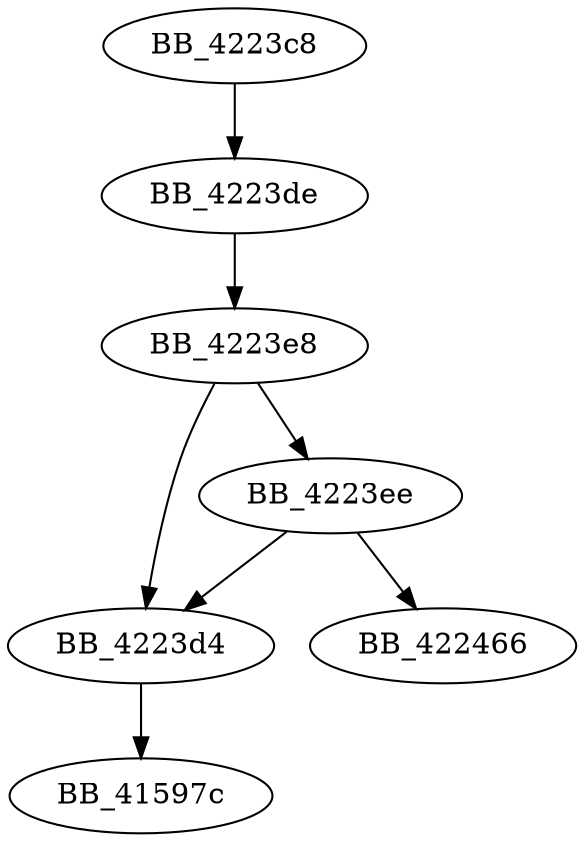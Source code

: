 DiGraph SEH_408620{
BB_4223c8->BB_4223de
BB_4223d4->BB_41597c
BB_4223de->BB_4223e8
BB_4223e8->BB_4223d4
BB_4223e8->BB_4223ee
BB_4223ee->BB_4223d4
BB_4223ee->BB_422466
}
